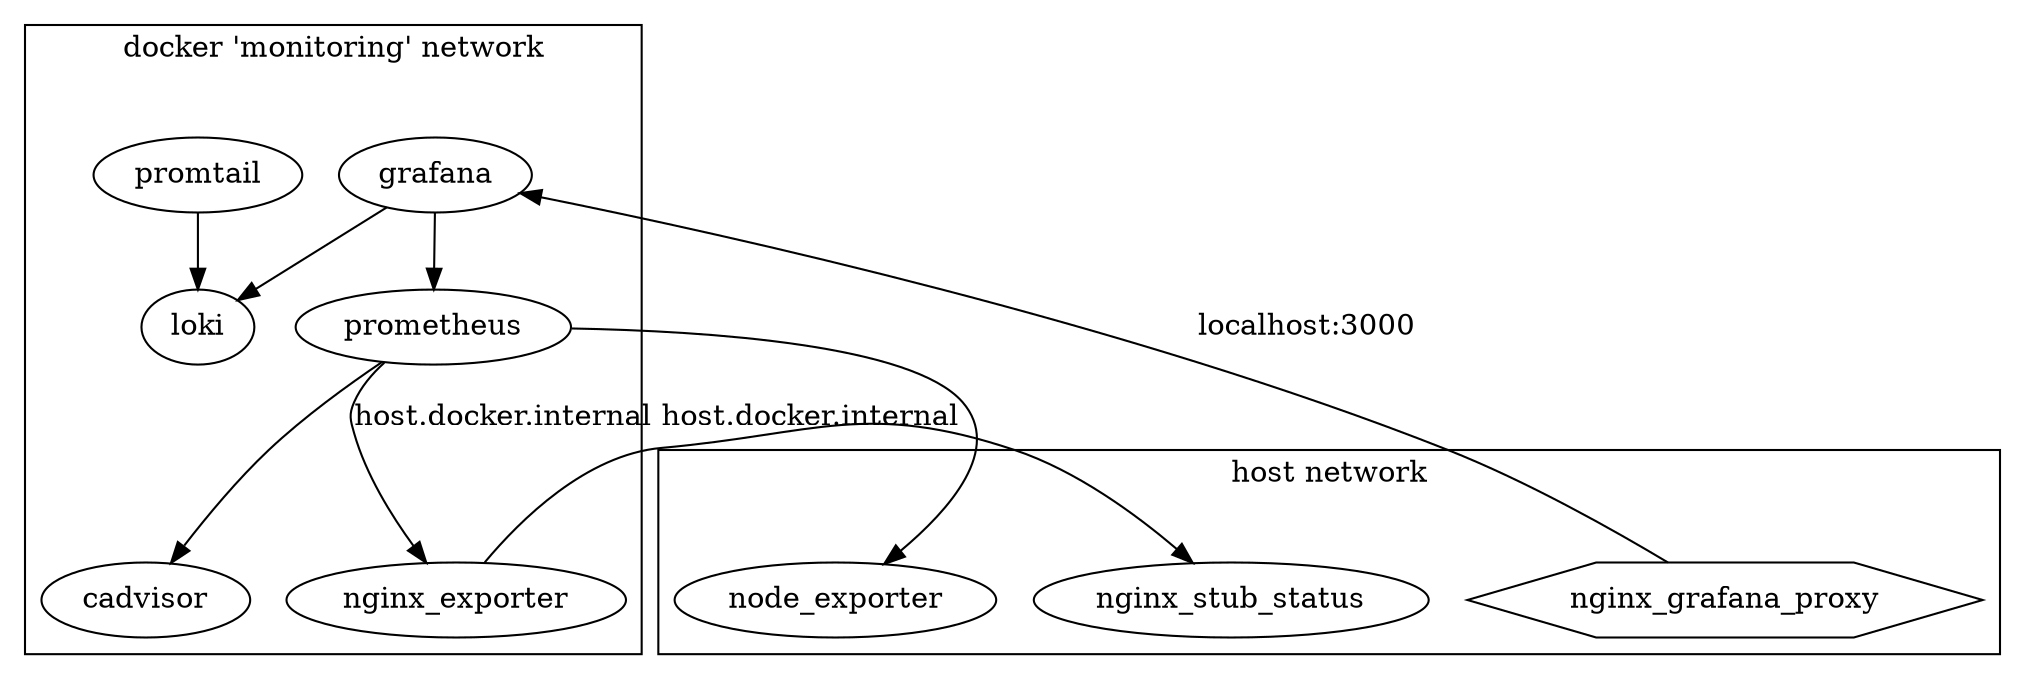 digraph pandora_monitoring {
    
    subgraph cluster_host_network {
        label="host network"
        nginx_grafana_proxy [shape=hexagon]
        nginx_stub_status
        node_exporter
    }
    
    subgraph cluster_docker_network {
        label="docker 'monitoring' network"
        grafana
        prometheus
        cadvisor
        nginx_exporter
        loki
        promtail
    }
    
    nginx_grafana_proxy -> grafana [label="localhost:3000"]
    
    grafana -> loki
    grafana -> prometheus
    
    promtail -> loki
    
    prometheus -> node_exporter
    prometheus -> cadvisor
    prometheus -> nginx_exporter [label="host.docker.internal"]
    
    nginx_exporter -> nginx_stub_status [label="host.docker.internal"]
    
}
